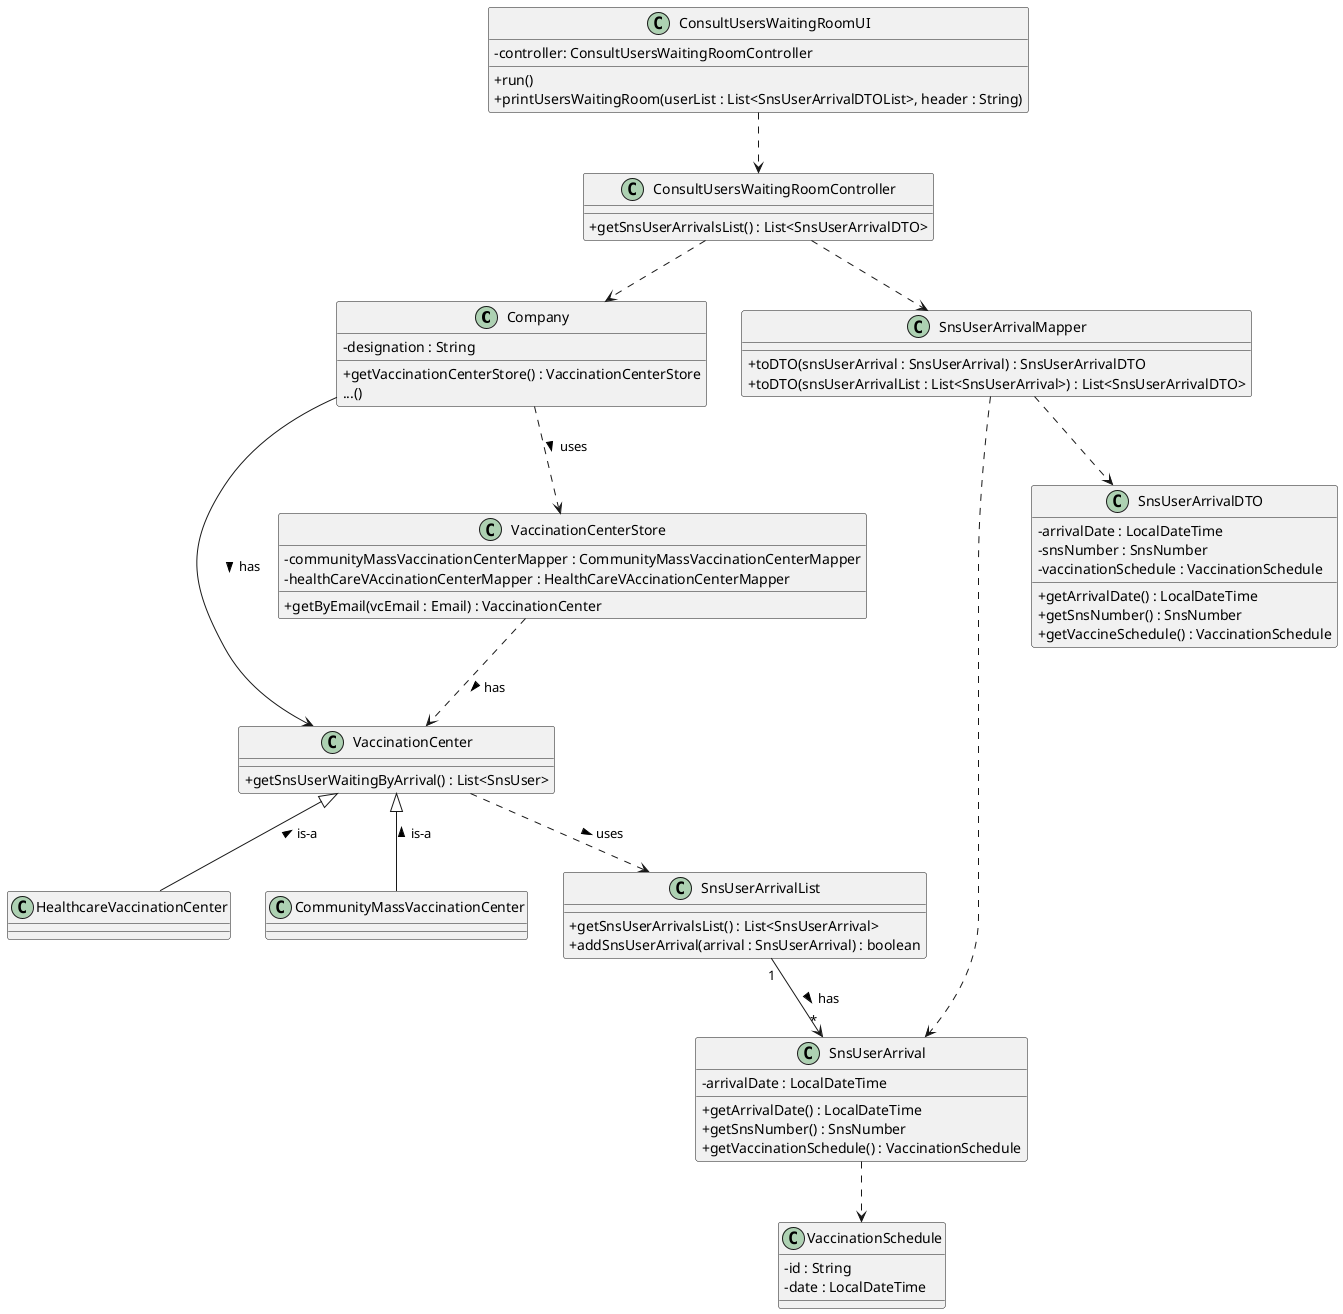 @startuml
skinparam classAttributeIconSize 0
top to bottom direction
scale 1

class Company {
-designation : String

+getVaccinationCenterStore() : VaccinationCenterStore
...()
}

class ConsultUsersWaitingRoomUI {
-controller: ConsultUsersWaitingRoomController

+run()
+printUsersWaitingRoom(userList : List<SnsUserArrivalDTOList>, header : String)
}

class ConsultUsersWaitingRoomController {

+getSnsUserArrivalsList() : List<SnsUserArrivalDTO>
}

class VaccinationCenter {
+getSnsUserWaitingByArrival() : List<SnsUser>
}

class HealthcareVaccinationCenter {
}

class CommunityMassVaccinationCenter {
}

class VaccinationCenterStore {
-communityMassVaccinationCenterMapper : CommunityMassVaccinationCenterMapper
-healthCareVAccinationCenterMapper : HealthCareVAccinationCenterMapper

+getByEmail(vcEmail : Email) : VaccinationCenter

}

class SnsUserArrivalList {

+getSnsUserArrivalsList() : List<SnsUserArrival>
+addSnsUserArrival(arrival : SnsUserArrival) : boolean
}

class SnsUserArrival {
-arrivalDate : LocalDateTime

+getArrivalDate() : LocalDateTime
+getSnsNumber() : SnsNumber
+getVaccinationSchedule() : VaccinationSchedule

}

class VaccinationSchedule {
-id : String
-date : LocalDateTime

}

class SnsUserArrivalDTO {
-arrivalDate : LocalDateTime
-snsNumber : SnsNumber
-vaccinationSchedule : VaccinationSchedule

+getArrivalDate() : LocalDateTime
+getSnsNumber() : SnsNumber
+getVaccineSchedule() : VaccinationSchedule
}


class SnsUserArrivalMapper {

+toDTO(snsUserArrival : SnsUserArrival) : SnsUserArrivalDTO
+toDTO(snsUserArrivalList : List<SnsUserArrival>) : List<SnsUserArrivalDTO>
}


' UI
ConsultUsersWaitingRoomUI ..> ConsultUsersWaitingRoomController

' Controller
ConsultUsersWaitingRoomController ..> Company
ConsultUsersWaitingRoomController ..> SnsUserArrivalMapper

' Mapper
SnsUserArrivalMapper ..> SnsUserArrivalDTO
SnsUserArrivalMapper ..> SnsUserArrival

' Company
Company --> VaccinationCenter : has >
Company ..> VaccinationCenterStore : uses >

' VaccinationCenterStore
VaccinationCenterStore ..> VaccinationCenter : has >

' VaccinationCenter
HealthcareVaccinationCenter -u-|> VaccinationCenter : is-a >
CommunityMassVaccinationCenter -u-|> VaccinationCenter : is-a >
VaccinationCenter ..> SnsUserArrivalList : uses >

' SnsUserArrivalList
SnsUserArrivalList "1" --> "*" SnsUserArrival : has >

' SnsUserArrival
SnsUserArrival ..> VaccinationSchedule

@enduml